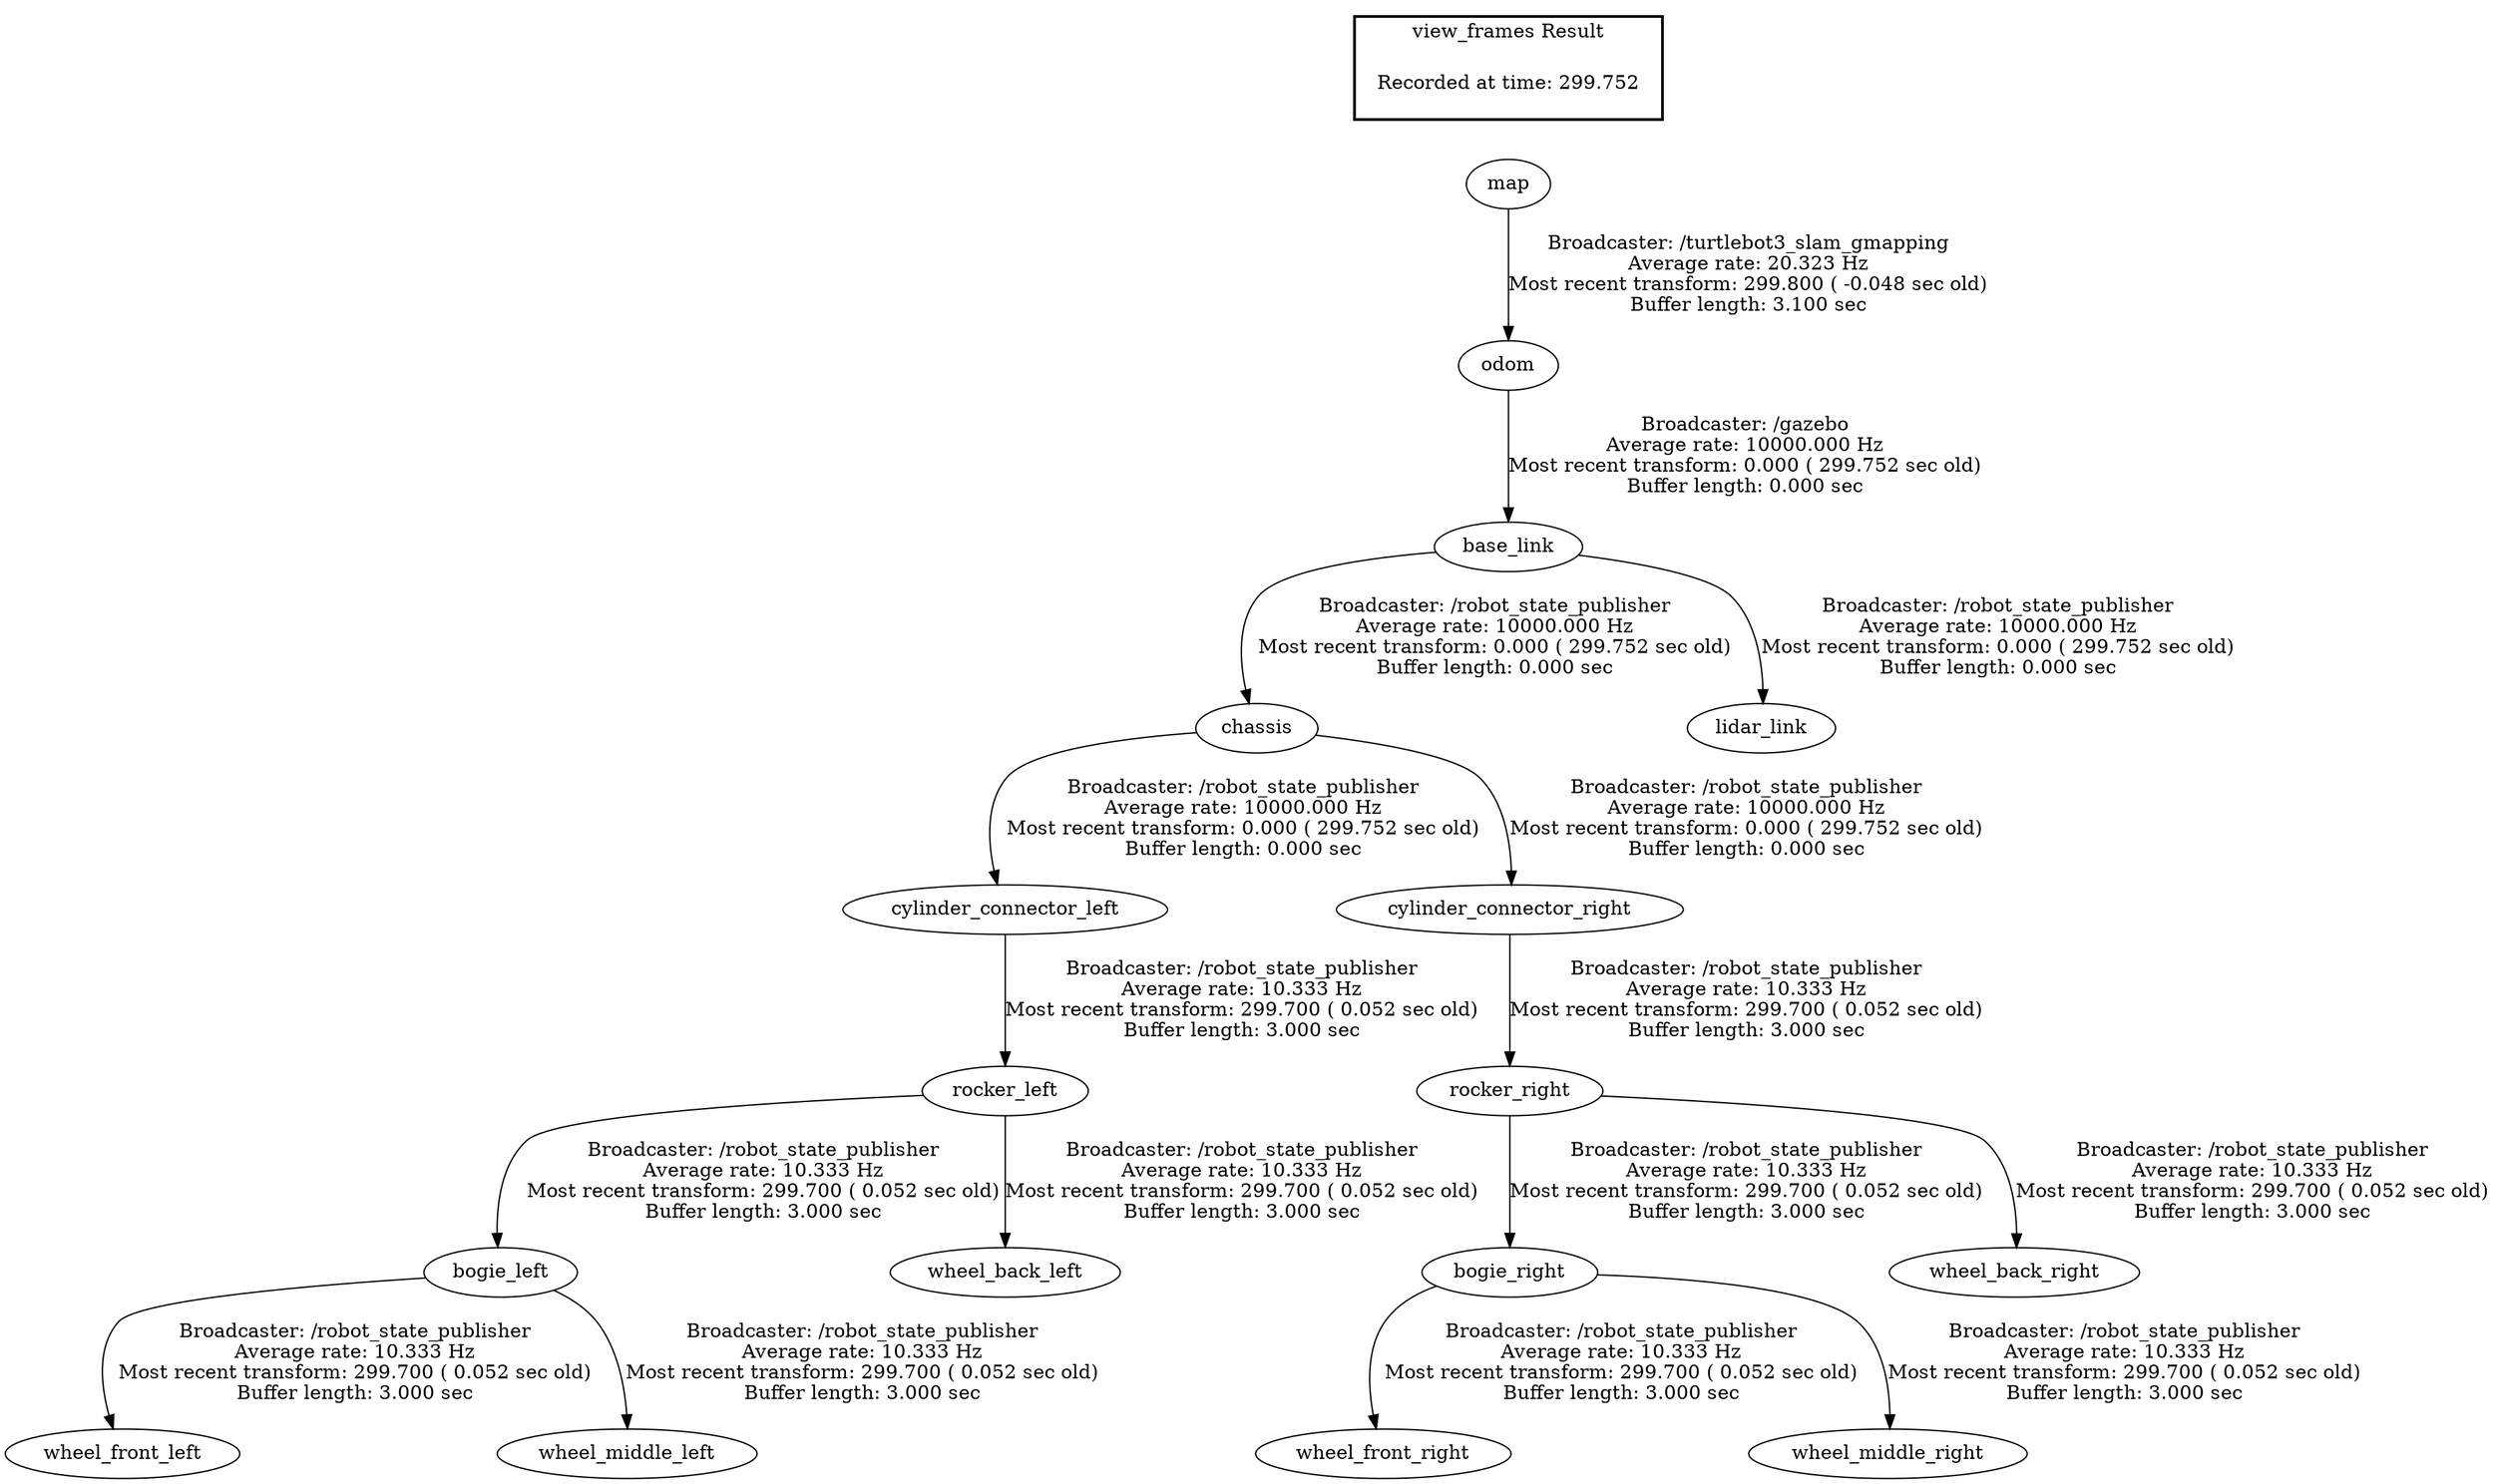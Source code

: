 digraph G {
"odom" -> "base_link"[label="Broadcaster: /gazebo\nAverage rate: 10000.000 Hz\nMost recent transform: 0.000 ( 299.752 sec old)\nBuffer length: 0.000 sec\n"];
"map" -> "odom"[label="Broadcaster: /turtlebot3_slam_gmapping\nAverage rate: 20.323 Hz\nMost recent transform: 299.800 ( -0.048 sec old)\nBuffer length: 3.100 sec\n"];
"base_link" -> "chassis"[label="Broadcaster: /robot_state_publisher\nAverage rate: 10000.000 Hz\nMost recent transform: 0.000 ( 299.752 sec old)\nBuffer length: 0.000 sec\n"];
"chassis" -> "cylinder_connector_left"[label="Broadcaster: /robot_state_publisher\nAverage rate: 10000.000 Hz\nMost recent transform: 0.000 ( 299.752 sec old)\nBuffer length: 0.000 sec\n"];
"chassis" -> "cylinder_connector_right"[label="Broadcaster: /robot_state_publisher\nAverage rate: 10000.000 Hz\nMost recent transform: 0.000 ( 299.752 sec old)\nBuffer length: 0.000 sec\n"];
"base_link" -> "lidar_link"[label="Broadcaster: /robot_state_publisher\nAverage rate: 10000.000 Hz\nMost recent transform: 0.000 ( 299.752 sec old)\nBuffer length: 0.000 sec\n"];
"cylinder_connector_left" -> "rocker_left"[label="Broadcaster: /robot_state_publisher\nAverage rate: 10.333 Hz\nMost recent transform: 299.700 ( 0.052 sec old)\nBuffer length: 3.000 sec\n"];
"cylinder_connector_right" -> "rocker_right"[label="Broadcaster: /robot_state_publisher\nAverage rate: 10.333 Hz\nMost recent transform: 299.700 ( 0.052 sec old)\nBuffer length: 3.000 sec\n"];
"rocker_left" -> "bogie_left"[label="Broadcaster: /robot_state_publisher\nAverage rate: 10.333 Hz\nMost recent transform: 299.700 ( 0.052 sec old)\nBuffer length: 3.000 sec\n"];
"rocker_right" -> "bogie_right"[label="Broadcaster: /robot_state_publisher\nAverage rate: 10.333 Hz\nMost recent transform: 299.700 ( 0.052 sec old)\nBuffer length: 3.000 sec\n"];
"rocker_left" -> "wheel_back_left"[label="Broadcaster: /robot_state_publisher\nAverage rate: 10.333 Hz\nMost recent transform: 299.700 ( 0.052 sec old)\nBuffer length: 3.000 sec\n"];
"rocker_right" -> "wheel_back_right"[label="Broadcaster: /robot_state_publisher\nAverage rate: 10.333 Hz\nMost recent transform: 299.700 ( 0.052 sec old)\nBuffer length: 3.000 sec\n"];
"bogie_left" -> "wheel_front_left"[label="Broadcaster: /robot_state_publisher\nAverage rate: 10.333 Hz\nMost recent transform: 299.700 ( 0.052 sec old)\nBuffer length: 3.000 sec\n"];
"bogie_right" -> "wheel_front_right"[label="Broadcaster: /robot_state_publisher\nAverage rate: 10.333 Hz\nMost recent transform: 299.700 ( 0.052 sec old)\nBuffer length: 3.000 sec\n"];
"bogie_left" -> "wheel_middle_left"[label="Broadcaster: /robot_state_publisher\nAverage rate: 10.333 Hz\nMost recent transform: 299.700 ( 0.052 sec old)\nBuffer length: 3.000 sec\n"];
"bogie_right" -> "wheel_middle_right"[label="Broadcaster: /robot_state_publisher\nAverage rate: 10.333 Hz\nMost recent transform: 299.700 ( 0.052 sec old)\nBuffer length: 3.000 sec\n"];
edge [style=invis];
 subgraph cluster_legend { style=bold; color=black; label ="view_frames Result";
"Recorded at time: 299.752"[ shape=plaintext ] ;
 }->"map";
}